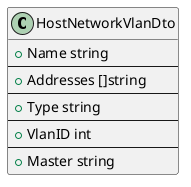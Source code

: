 @startuml

class HostNetworkVlanDto {
    +Name string
    --
    +Addresses []string
    --
    +Type string
    --
    +VlanID int
    --
    +Master string
}


@enduml